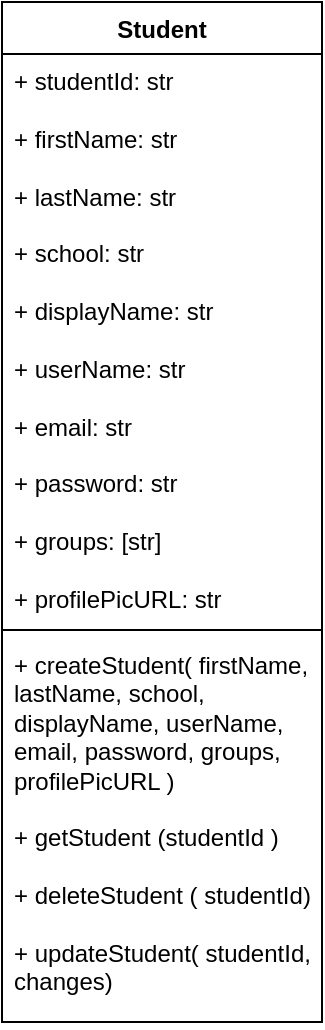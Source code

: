 <mxfile version="24.7.17">
  <diagram name="Page-1" id="K1ecPpqM81eU0KI6iG4L">
    <mxGraphModel dx="954" dy="615" grid="1" gridSize="10" guides="1" tooltips="1" connect="1" arrows="1" fold="1" page="1" pageScale="1" pageWidth="850" pageHeight="1100" math="0" shadow="0">
      <root>
        <mxCell id="0" />
        <mxCell id="1" parent="0" />
        <mxCell id="bU9u6GeLzDv65P_38E5N-1" value="Student" style="swimlane;fontStyle=1;align=center;verticalAlign=top;childLayout=stackLayout;horizontal=1;startSize=26;horizontalStack=0;resizeParent=1;resizeParentMax=0;resizeLast=0;collapsible=1;marginBottom=0;whiteSpace=wrap;html=1;" vertex="1" parent="1">
          <mxGeometry x="340" y="270" width="160" height="510" as="geometry" />
        </mxCell>
        <mxCell id="bU9u6GeLzDv65P_38E5N-2" value="+ studentId: str&lt;div&gt;&lt;br&gt;&lt;/div&gt;&lt;div&gt;+ firstName: str&lt;/div&gt;&lt;div&gt;&lt;br&gt;&lt;/div&gt;&lt;div&gt;+ lastName: str&lt;/div&gt;&lt;div&gt;&lt;br&gt;&lt;/div&gt;&lt;div&gt;+ school: str&lt;/div&gt;&lt;div&gt;&lt;br&gt;&lt;/div&gt;&lt;div&gt;+ displayName: str&lt;/div&gt;&lt;div&gt;&lt;br&gt;&lt;/div&gt;&lt;div&gt;+ userName: str&lt;/div&gt;&lt;div&gt;&lt;br&gt;&lt;/div&gt;&lt;div&gt;+ email: str&lt;/div&gt;&lt;div&gt;&lt;br&gt;&lt;/div&gt;&lt;div&gt;+ password: str&lt;/div&gt;&lt;div&gt;&lt;br&gt;&lt;/div&gt;&lt;div&gt;+ groups: [str]&lt;/div&gt;&lt;div&gt;&lt;br&gt;&lt;/div&gt;&lt;div&gt;+ profilePicURL: str&lt;/div&gt;&lt;div&gt;&lt;br&gt;&lt;/div&gt;" style="text;strokeColor=none;fillColor=none;align=left;verticalAlign=top;spacingLeft=4;spacingRight=4;overflow=hidden;rotatable=0;points=[[0,0.5],[1,0.5]];portConstraint=eastwest;whiteSpace=wrap;html=1;" vertex="1" parent="bU9u6GeLzDv65P_38E5N-1">
          <mxGeometry y="26" width="160" height="284" as="geometry" />
        </mxCell>
        <mxCell id="bU9u6GeLzDv65P_38E5N-3" value="" style="line;strokeWidth=1;fillColor=none;align=left;verticalAlign=middle;spacingTop=-1;spacingLeft=3;spacingRight=3;rotatable=0;labelPosition=right;points=[];portConstraint=eastwest;strokeColor=inherit;" vertex="1" parent="bU9u6GeLzDv65P_38E5N-1">
          <mxGeometry y="310" width="160" height="8" as="geometry" />
        </mxCell>
        <mxCell id="bU9u6GeLzDv65P_38E5N-4" value="+ createStudent( firstName, lastName, school, displayName, userName, email, password, groups, profilePicURL )&lt;div&gt;&lt;br&gt;&lt;/div&gt;&lt;div&gt;+ getStudent (studentId )&lt;/div&gt;&lt;div&gt;&lt;br&gt;&lt;/div&gt;&lt;div&gt;+ deleteStudent ( studentId)&lt;/div&gt;&lt;div&gt;&lt;br&gt;&lt;/div&gt;&lt;div&gt;+ updateStudent( studentId, changes)&lt;/div&gt;&lt;div&gt;&lt;br&gt;&lt;/div&gt;&lt;div&gt;&lt;br&gt;&lt;/div&gt;" style="text;strokeColor=none;fillColor=none;align=left;verticalAlign=top;spacingLeft=4;spacingRight=4;overflow=hidden;rotatable=0;points=[[0,0.5],[1,0.5]];portConstraint=eastwest;whiteSpace=wrap;html=1;" vertex="1" parent="bU9u6GeLzDv65P_38E5N-1">
          <mxGeometry y="318" width="160" height="192" as="geometry" />
        </mxCell>
      </root>
    </mxGraphModel>
  </diagram>
</mxfile>
